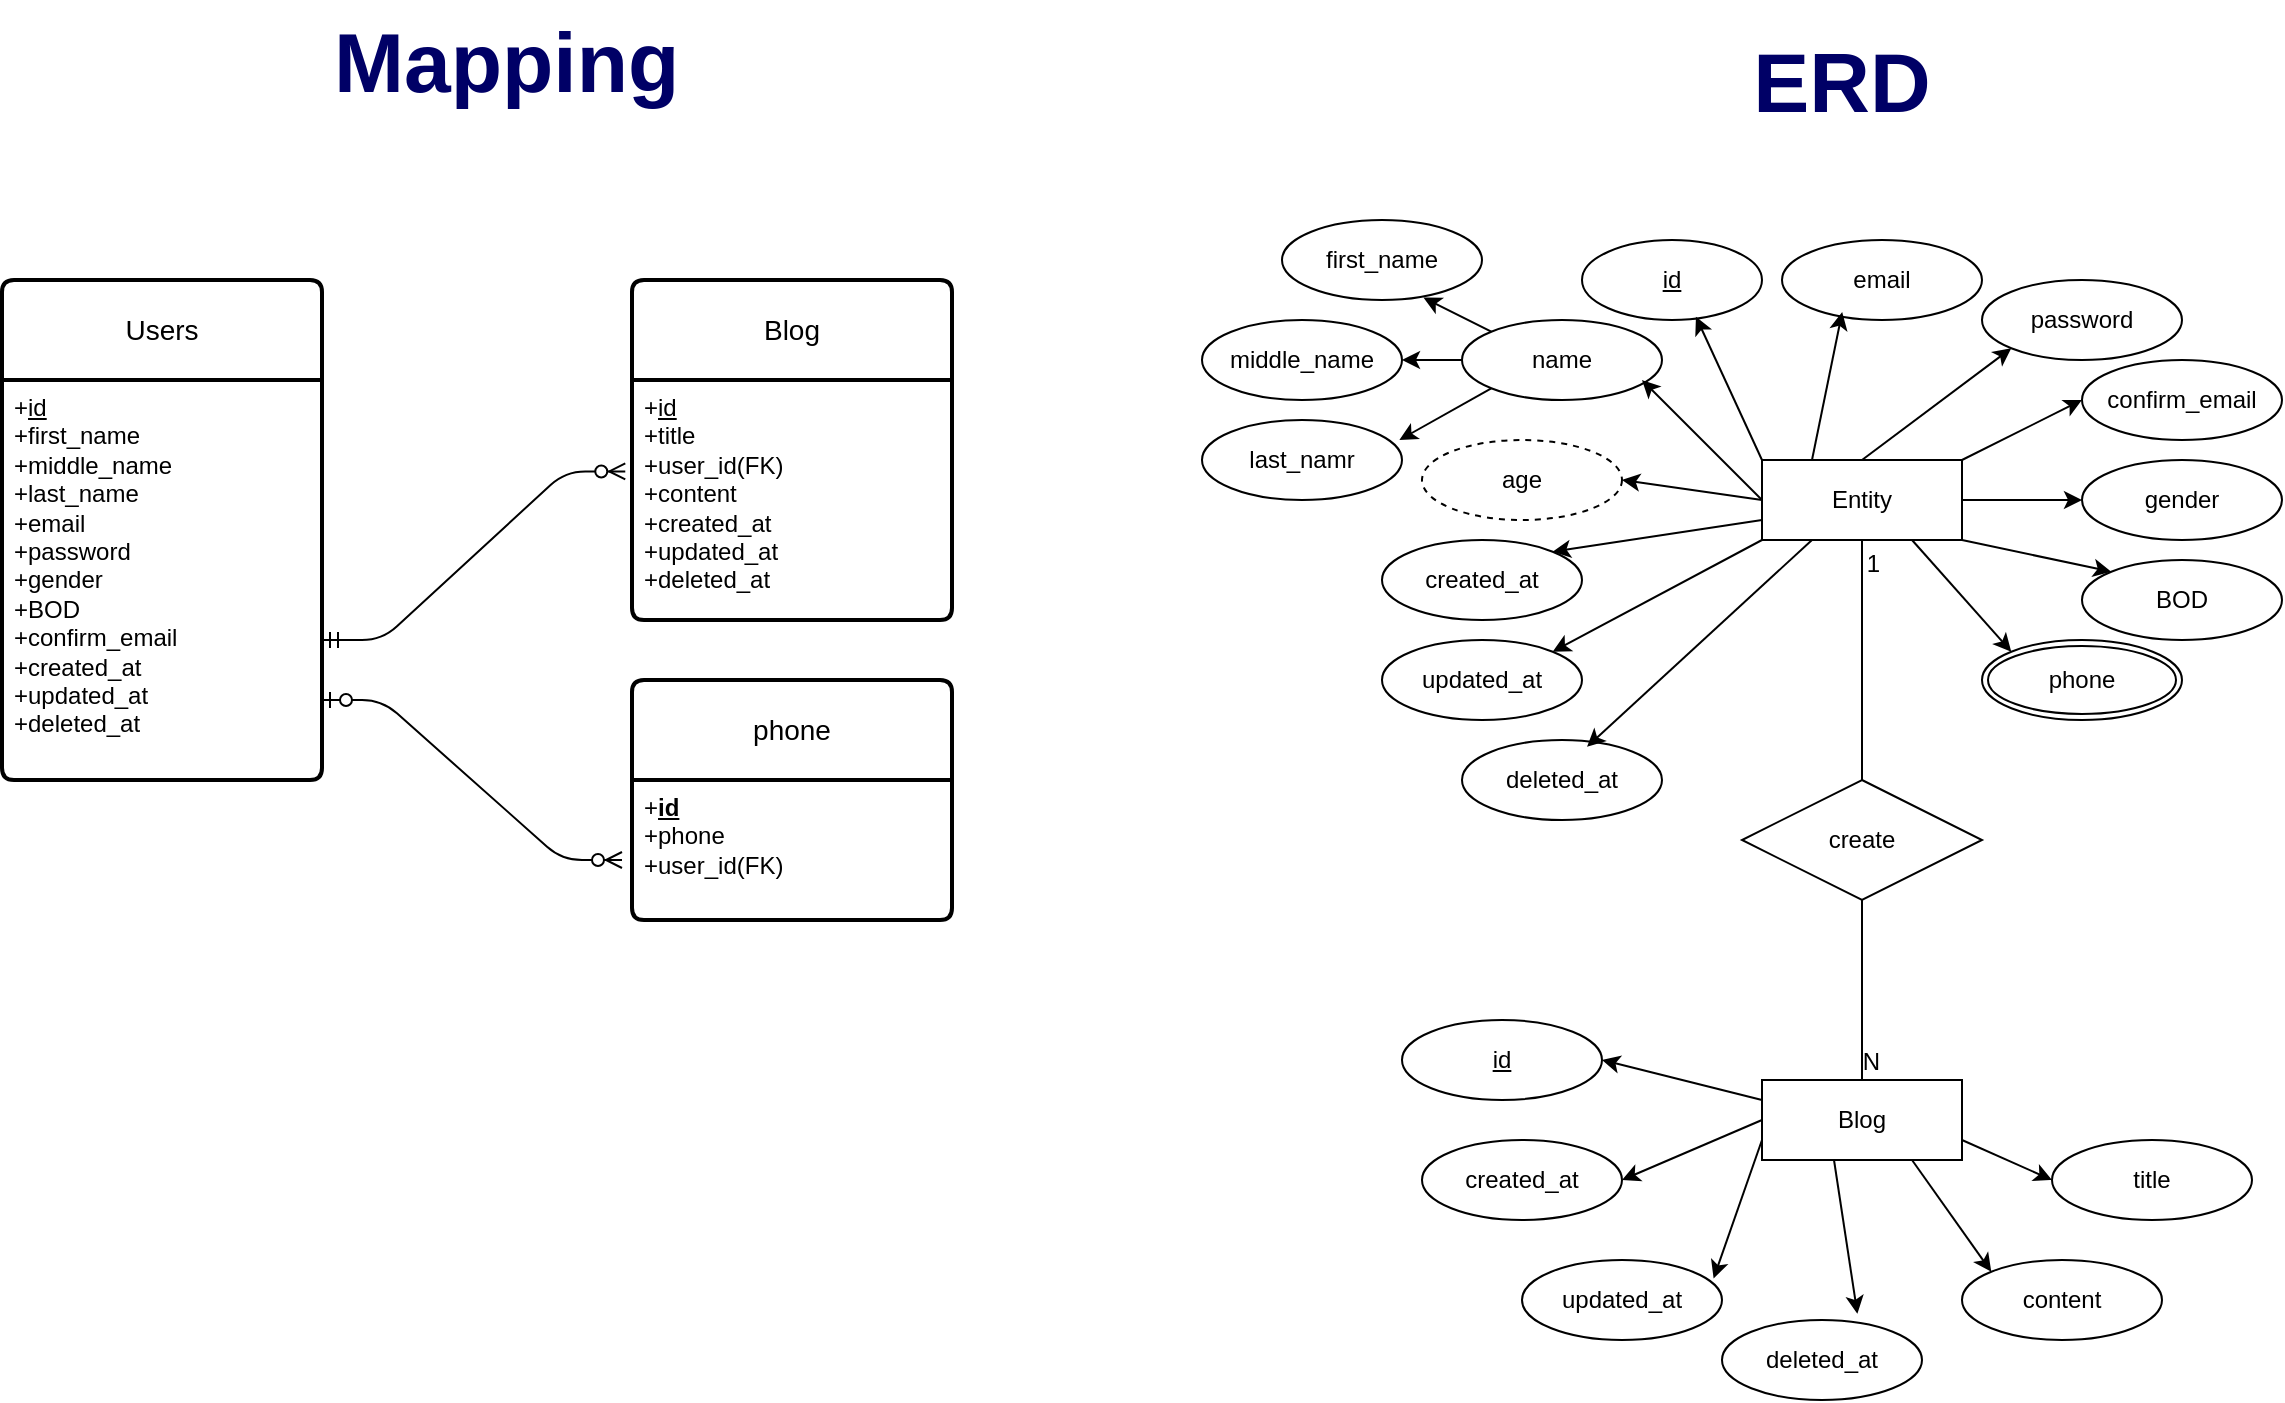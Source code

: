 <mxfile>
    <diagram id="EyNlNP3jK2bluqB4ibUd" name="Page-1">
        <mxGraphModel dx="2344" dy="1740" grid="1" gridSize="10" guides="1" tooltips="1" connect="1" arrows="1" fold="1" page="1" pageScale="1" pageWidth="850" pageHeight="1100" math="0" shadow="0">
            <root>
                <mxCell id="0"/>
                <mxCell id="1" parent="0"/>
                <mxCell id="9" style="edgeStyle=none;html=1;exitX=0.5;exitY=0;exitDx=0;exitDy=0;entryX=0;entryY=1;entryDx=0;entryDy=0;" parent="1" source="2" target="8" edge="1">
                    <mxGeometry relative="1" as="geometry"/>
                </mxCell>
                <mxCell id="11" style="edgeStyle=none;html=1;exitX=1;exitY=0;exitDx=0;exitDy=0;entryX=0;entryY=0.5;entryDx=0;entryDy=0;" parent="1" source="2" target="10" edge="1">
                    <mxGeometry relative="1" as="geometry"/>
                </mxCell>
                <mxCell id="13" style="edgeStyle=none;html=1;exitX=1;exitY=0.5;exitDx=0;exitDy=0;entryX=0;entryY=0.5;entryDx=0;entryDy=0;" parent="1" source="2" target="12" edge="1">
                    <mxGeometry relative="1" as="geometry"/>
                </mxCell>
                <mxCell id="29" style="edgeStyle=none;html=1;exitX=0;exitY=0.5;exitDx=0;exitDy=0;entryX=1;entryY=0.5;entryDx=0;entryDy=0;" parent="1" source="2" target="28" edge="1">
                    <mxGeometry relative="1" as="geometry"/>
                </mxCell>
                <mxCell id="31" style="edgeStyle=none;html=1;exitX=0;exitY=0.75;exitDx=0;exitDy=0;entryX=1;entryY=0;entryDx=0;entryDy=0;" parent="1" source="2" target="30" edge="1">
                    <mxGeometry relative="1" as="geometry"/>
                </mxCell>
                <mxCell id="33" style="edgeStyle=none;html=1;exitX=0;exitY=1;exitDx=0;exitDy=0;entryX=1;entryY=0;entryDx=0;entryDy=0;" parent="1" source="2" target="32" edge="1">
                    <mxGeometry relative="1" as="geometry"/>
                </mxCell>
                <mxCell id="2" value="Users" style="rounded=1;arcSize=10;whiteSpace=wrap;html=1;align=center;" parent="1" vertex="1">
                    <mxGeometry x="180" y="130" width="100" height="40" as="geometry"/>
                </mxCell>
                <mxCell id="3" value="id" style="ellipse;whiteSpace=wrap;html=1;align=center;fontStyle=4;" parent="1" vertex="1">
                    <mxGeometry x="90" y="20" width="90" height="40" as="geometry"/>
                </mxCell>
                <mxCell id="5" style="edgeStyle=none;html=1;exitX=0;exitY=0;exitDx=0;exitDy=0;entryX=0.633;entryY=0.959;entryDx=0;entryDy=0;entryPerimeter=0;" parent="1" source="2" target="3" edge="1">
                    <mxGeometry relative="1" as="geometry"/>
                </mxCell>
                <mxCell id="6" value="email" style="ellipse;whiteSpace=wrap;html=1;align=center;" parent="1" vertex="1">
                    <mxGeometry x="190" y="20" width="100" height="40" as="geometry"/>
                </mxCell>
                <mxCell id="7" style="edgeStyle=none;html=1;exitX=0.25;exitY=0;exitDx=0;exitDy=0;entryX=0.301;entryY=0.901;entryDx=0;entryDy=0;entryPerimeter=0;" parent="1" source="2" target="6" edge="1">
                    <mxGeometry relative="1" as="geometry"/>
                </mxCell>
                <mxCell id="8" value="password" style="ellipse;whiteSpace=wrap;html=1;align=center;" parent="1" vertex="1">
                    <mxGeometry x="290" y="40" width="100" height="40" as="geometry"/>
                </mxCell>
                <mxCell id="10" value="confirm_email" style="ellipse;whiteSpace=wrap;html=1;align=center;" parent="1" vertex="1">
                    <mxGeometry x="340" y="80" width="100" height="40" as="geometry"/>
                </mxCell>
                <mxCell id="12" value="gender" style="ellipse;whiteSpace=wrap;html=1;align=center;" parent="1" vertex="1">
                    <mxGeometry x="340" y="130" width="100" height="40" as="geometry"/>
                </mxCell>
                <mxCell id="14" value="BOD" style="ellipse;whiteSpace=wrap;html=1;align=center;" parent="1" vertex="1">
                    <mxGeometry x="340" y="180" width="100" height="40" as="geometry"/>
                </mxCell>
                <mxCell id="15" style="edgeStyle=none;html=1;exitX=1;exitY=1;exitDx=0;exitDy=0;entryX=0;entryY=0;entryDx=0;entryDy=0;" parent="1" source="2" target="14" edge="1">
                    <mxGeometry relative="1" as="geometry"/>
                </mxCell>
                <mxCell id="22" style="edgeStyle=none;html=1;exitX=0;exitY=0.5;exitDx=0;exitDy=0;entryX=1;entryY=0.5;entryDx=0;entryDy=0;" parent="1" source="16" target="21" edge="1">
                    <mxGeometry relative="1" as="geometry"/>
                </mxCell>
                <mxCell id="16" value="name" style="ellipse;whiteSpace=wrap;html=1;align=center;" parent="1" vertex="1">
                    <mxGeometry x="30" y="60" width="100" height="40" as="geometry"/>
                </mxCell>
                <mxCell id="17" style="edgeStyle=none;html=1;exitX=0;exitY=0.5;exitDx=0;exitDy=0;" parent="1" source="2" edge="1">
                    <mxGeometry relative="1" as="geometry">
                        <mxPoint x="120" y="90" as="targetPoint"/>
                    </mxGeometry>
                </mxCell>
                <mxCell id="19" value="first_name" style="ellipse;whiteSpace=wrap;html=1;align=center;" parent="1" vertex="1">
                    <mxGeometry x="-60" y="10" width="100" height="40" as="geometry"/>
                </mxCell>
                <mxCell id="20" style="edgeStyle=none;html=1;exitX=0;exitY=0;exitDx=0;exitDy=0;entryX=0.707;entryY=0.97;entryDx=0;entryDy=0;entryPerimeter=0;" parent="1" source="16" target="19" edge="1">
                    <mxGeometry relative="1" as="geometry"/>
                </mxCell>
                <mxCell id="21" value="middle_name" style="ellipse;whiteSpace=wrap;html=1;align=center;" parent="1" vertex="1">
                    <mxGeometry x="-100" y="60" width="100" height="40" as="geometry"/>
                </mxCell>
                <mxCell id="23" value="last_namr" style="ellipse;whiteSpace=wrap;html=1;align=center;" parent="1" vertex="1">
                    <mxGeometry x="-100" y="110" width="100" height="40" as="geometry"/>
                </mxCell>
                <mxCell id="24" style="edgeStyle=none;html=1;exitX=0;exitY=1;exitDx=0;exitDy=0;entryX=0.987;entryY=0.25;entryDx=0;entryDy=0;entryPerimeter=0;" parent="1" source="16" target="23" edge="1">
                    <mxGeometry relative="1" as="geometry"/>
                </mxCell>
                <mxCell id="26" value="phone" style="ellipse;shape=doubleEllipse;margin=3;whiteSpace=wrap;html=1;align=center;" parent="1" vertex="1">
                    <mxGeometry x="290" y="220" width="100" height="40" as="geometry"/>
                </mxCell>
                <mxCell id="27" style="edgeStyle=none;html=1;exitX=0.75;exitY=1;exitDx=0;exitDy=0;entryX=0;entryY=0;entryDx=0;entryDy=0;" parent="1" source="2" target="26" edge="1">
                    <mxGeometry relative="1" as="geometry">
                        <mxPoint x="291" y="220" as="targetPoint"/>
                    </mxGeometry>
                </mxCell>
                <mxCell id="28" value="age" style="ellipse;whiteSpace=wrap;html=1;align=center;dashed=1;" parent="1" vertex="1">
                    <mxGeometry x="10" y="120" width="100" height="40" as="geometry"/>
                </mxCell>
                <mxCell id="30" value="created_at" style="ellipse;whiteSpace=wrap;html=1;align=center;" parent="1" vertex="1">
                    <mxGeometry x="-10" y="170" width="100" height="40" as="geometry"/>
                </mxCell>
                <mxCell id="32" value="updated_at" style="ellipse;whiteSpace=wrap;html=1;align=center;" parent="1" vertex="1">
                    <mxGeometry x="-10" y="220" width="100" height="40" as="geometry"/>
                </mxCell>
                <mxCell id="34" value="deleted_at" style="ellipse;whiteSpace=wrap;html=1;align=center;" parent="1" vertex="1">
                    <mxGeometry x="30" y="270" width="100" height="40" as="geometry"/>
                </mxCell>
                <mxCell id="35" style="edgeStyle=none;html=1;exitX=0.25;exitY=1;exitDx=0;exitDy=0;entryX=0.625;entryY=0.085;entryDx=0;entryDy=0;entryPerimeter=0;" parent="1" source="2" target="34" edge="1">
                    <mxGeometry relative="1" as="geometry"/>
                </mxCell>
                <mxCell id="36" value="Entity" style="whiteSpace=wrap;html=1;align=center;" parent="1" vertex="1">
                    <mxGeometry x="180" y="130" width="100" height="40" as="geometry"/>
                </mxCell>
                <mxCell id="44" style="edgeStyle=none;html=1;exitX=0;exitY=0.5;exitDx=0;exitDy=0;entryX=1;entryY=0.5;entryDx=0;entryDy=0;" parent="1" source="37" target="41" edge="1">
                    <mxGeometry relative="1" as="geometry"/>
                </mxCell>
                <mxCell id="47" style="edgeStyle=none;html=1;exitX=0;exitY=0.25;exitDx=0;exitDy=0;entryX=1;entryY=0.5;entryDx=0;entryDy=0;" parent="1" source="37" target="38" edge="1">
                    <mxGeometry relative="1" as="geometry"/>
                </mxCell>
                <mxCell id="51" style="edgeStyle=none;html=1;exitX=1;exitY=0.75;exitDx=0;exitDy=0;entryX=0;entryY=0.5;entryDx=0;entryDy=0;" parent="1" source="37" target="50" edge="1">
                    <mxGeometry relative="1" as="geometry"/>
                </mxCell>
                <mxCell id="37" value="Blog" style="whiteSpace=wrap;html=1;align=center;" parent="1" vertex="1">
                    <mxGeometry x="180" y="440" width="100" height="40" as="geometry"/>
                </mxCell>
                <mxCell id="38" value="id" style="ellipse;whiteSpace=wrap;html=1;align=center;fontStyle=4;" parent="1" vertex="1">
                    <mxGeometry y="410" width="100" height="40" as="geometry"/>
                </mxCell>
                <mxCell id="41" value="created_at" style="ellipse;whiteSpace=wrap;html=1;align=center;" parent="1" vertex="1">
                    <mxGeometry x="10" y="470" width="100" height="40" as="geometry"/>
                </mxCell>
                <mxCell id="42" value="updated_at" style="ellipse;whiteSpace=wrap;html=1;align=center;" parent="1" vertex="1">
                    <mxGeometry x="60" y="530" width="100" height="40" as="geometry"/>
                </mxCell>
                <mxCell id="43" value="deleted_at" style="ellipse;whiteSpace=wrap;html=1;align=center;" parent="1" vertex="1">
                    <mxGeometry x="160" y="560" width="100" height="40" as="geometry"/>
                </mxCell>
                <mxCell id="45" style="edgeStyle=none;html=1;exitX=0;exitY=0.75;exitDx=0;exitDy=0;entryX=0.958;entryY=0.23;entryDx=0;entryDy=0;entryPerimeter=0;" parent="1" source="37" target="42" edge="1">
                    <mxGeometry relative="1" as="geometry"/>
                </mxCell>
                <mxCell id="46" style="edgeStyle=none;html=1;exitX=0;exitY=1;exitDx=0;exitDy=0;entryX=0.677;entryY=-0.078;entryDx=0;entryDy=0;entryPerimeter=0;" parent="1" target="43" edge="1">
                    <mxGeometry relative="1" as="geometry">
                        <mxPoint x="216.0" y="480" as="sourcePoint"/>
                        <mxPoint x="160" y="540" as="targetPoint"/>
                    </mxGeometry>
                </mxCell>
                <mxCell id="48" value="content" style="ellipse;whiteSpace=wrap;html=1;align=center;" parent="1" vertex="1">
                    <mxGeometry x="280" y="530" width="100" height="40" as="geometry"/>
                </mxCell>
                <mxCell id="49" style="edgeStyle=none;html=1;exitX=0.75;exitY=1;exitDx=0;exitDy=0;entryX=0;entryY=0;entryDx=0;entryDy=0;" parent="1" source="37" target="48" edge="1">
                    <mxGeometry relative="1" as="geometry"/>
                </mxCell>
                <mxCell id="50" value="title" style="ellipse;whiteSpace=wrap;html=1;align=center;" parent="1" vertex="1">
                    <mxGeometry x="325" y="470" width="100" height="40" as="geometry"/>
                </mxCell>
                <mxCell id="53" value="" style="endArrow=none;html=1;rounded=0;entryX=0.5;entryY=1;entryDx=0;entryDy=0;" parent="1" source="52" target="36" edge="1">
                    <mxGeometry relative="1" as="geometry">
                        <mxPoint x="230" y="310" as="sourcePoint"/>
                        <mxPoint x="390" y="310" as="targetPoint"/>
                    </mxGeometry>
                </mxCell>
                <mxCell id="54" value="1" style="resizable=0;html=1;whiteSpace=wrap;align=right;verticalAlign=bottom;" parent="53" connectable="0" vertex="1">
                    <mxGeometry x="1" relative="1" as="geometry">
                        <mxPoint x="10" y="20" as="offset"/>
                    </mxGeometry>
                </mxCell>
                <mxCell id="55" value="" style="endArrow=none;html=1;rounded=0;entryX=0.5;entryY=1;entryDx=0;entryDy=0;" parent="1" target="52" edge="1">
                    <mxGeometry relative="1" as="geometry">
                        <mxPoint x="230" y="310" as="sourcePoint"/>
                        <mxPoint x="230" y="170" as="targetPoint"/>
                    </mxGeometry>
                </mxCell>
                <mxCell id="52" value="create" style="shape=rhombus;perimeter=rhombusPerimeter;whiteSpace=wrap;html=1;align=center;" parent="1" vertex="1">
                    <mxGeometry x="170" y="290" width="120" height="60" as="geometry"/>
                </mxCell>
                <mxCell id="57" value="" style="endArrow=none;html=1;rounded=0;entryX=0.5;entryY=0;entryDx=0;entryDy=0;" parent="1" target="37" edge="1">
                    <mxGeometry relative="1" as="geometry">
                        <mxPoint x="230" y="350" as="sourcePoint"/>
                        <mxPoint x="390" y="350" as="targetPoint"/>
                    </mxGeometry>
                </mxCell>
                <mxCell id="58" value="N" style="resizable=0;html=1;whiteSpace=wrap;align=right;verticalAlign=bottom;" parent="57" connectable="0" vertex="1">
                    <mxGeometry x="1" relative="1" as="geometry">
                        <mxPoint x="10" y="-1" as="offset"/>
                    </mxGeometry>
                </mxCell>
                <mxCell id="63" value="ERD" style="text;spacingLeft=4;spacingRight=4;overflow=hidden;rotatable=0;points=[[0,0.5],[1,0.5]];portConstraint=eastwest;fontSize=42;whiteSpace=wrap;html=1;fontStyle=1;fontColor=#000066;align=center;" parent="1" vertex="1">
                    <mxGeometry x="115" y="-90" width="210" height="60" as="geometry"/>
                </mxCell>
                <mxCell id="65" value="Users" style="swimlane;childLayout=stackLayout;horizontal=1;startSize=50;horizontalStack=0;rounded=1;fontSize=14;fontStyle=0;strokeWidth=2;resizeParent=0;resizeLast=1;shadow=0;dashed=0;align=center;arcSize=4;whiteSpace=wrap;html=1;" parent="1" vertex="1">
                    <mxGeometry x="-700" y="40" width="160" height="250" as="geometry"/>
                </mxCell>
                <mxCell id="66" value="+&lt;u&gt;id&lt;/u&gt;&lt;br&gt;+first_name&lt;br&gt;+middle_name&lt;div&gt;&lt;span style=&quot;color: rgb(0, 0, 0);&quot;&gt;+last_name&lt;/span&gt;&lt;br&gt;&lt;span style=&quot;color: rgb(0, 0, 0);&quot;&gt;+email&lt;/span&gt;&lt;/div&gt;&lt;div&gt;&lt;span style=&quot;color: rgb(0, 0, 0);&quot;&gt;&lt;span style=&quot;color: rgb(0, 0, 0);&quot;&gt;+password&lt;/span&gt;&lt;/span&gt;&lt;/div&gt;&lt;div&gt;&lt;span style=&quot;color: rgb(0, 0, 0);&quot;&gt;&lt;span style=&quot;color: rgb(0, 0, 0);&quot;&gt;+gender&lt;/span&gt;&lt;/span&gt;&lt;/div&gt;&lt;div&gt;&lt;span style=&quot;color: rgb(0, 0, 0);&quot;&gt;&lt;span style=&quot;color: rgb(0, 0, 0);&quot;&gt;+BOD&lt;/span&gt;&lt;span style=&quot;color: rgb(0, 0, 0);&quot;&gt;&lt;/span&gt;&lt;/span&gt;&lt;/div&gt;&lt;div&gt;&lt;span style=&quot;color: rgb(0, 0, 0);&quot;&gt;&lt;span style=&quot;color: rgb(0, 0, 0);&quot;&gt;+confirm_email&lt;/span&gt;&lt;span style=&quot;color: rgb(0, 0, 0);&quot;&gt;&lt;/span&gt;&lt;/span&gt;&lt;/div&gt;&lt;div&gt;&lt;span style=&quot;color: rgb(0, 0, 0);&quot;&gt;&lt;span style=&quot;color: rgb(0, 0, 0);&quot;&gt;+created_at&lt;/span&gt;&lt;span style=&quot;color: rgb(0, 0, 0);&quot;&gt;&lt;/span&gt;&lt;/span&gt;&lt;/div&gt;&lt;div&gt;&lt;span style=&quot;color: rgb(0, 0, 0);&quot;&gt;&lt;span style=&quot;color: rgb(0, 0, 0);&quot;&gt;+updated_at&lt;/span&gt;&lt;span style=&quot;color: rgb(0, 0, 0);&quot;&gt;&lt;/span&gt;&lt;/span&gt;&lt;/div&gt;&lt;div&gt;&lt;span style=&quot;color: rgb(0, 0, 0);&quot;&gt;&lt;span style=&quot;color: rgb(0, 0, 0);&quot;&gt;&lt;span style=&quot;color: rgb(0, 0, 0);&quot;&gt;+deleted_at&lt;/span&gt;&lt;/span&gt;&lt;/span&gt;&lt;/div&gt;&lt;div&gt;&lt;span style=&quot;color: rgb(0, 0, 0);&quot;&gt;&lt;span style=&quot;color: rgb(0, 0, 0);&quot;&gt;&lt;br&gt;&lt;/span&gt;&lt;/span&gt;&lt;/div&gt;" style="align=left;strokeColor=none;fillColor=none;spacingLeft=4;fontSize=12;verticalAlign=top;resizable=0;rotatable=0;part=1;html=1;" parent="65" vertex="1">
                    <mxGeometry y="50" width="160" height="200" as="geometry"/>
                </mxCell>
                <mxCell id="72" value="phone" style="swimlane;childLayout=stackLayout;horizontal=1;startSize=50;horizontalStack=0;rounded=1;fontSize=14;fontStyle=0;strokeWidth=2;resizeParent=0;resizeLast=1;shadow=0;dashed=0;align=center;arcSize=4;whiteSpace=wrap;html=1;" parent="1" vertex="1">
                    <mxGeometry x="-385" y="240" width="160" height="120" as="geometry"/>
                </mxCell>
                <mxCell id="73" value="+&lt;b&gt;&lt;u&gt;id&lt;/u&gt;&lt;/b&gt;&lt;div&gt;+phone&lt;br&gt;+user_id(FK)&lt;/div&gt;" style="align=left;strokeColor=none;fillColor=none;spacingLeft=4;fontSize=12;verticalAlign=top;resizable=0;rotatable=0;part=1;html=1;" parent="72" vertex="1">
                    <mxGeometry y="50" width="160" height="70" as="geometry"/>
                </mxCell>
                <mxCell id="74" value="Blog" style="swimlane;childLayout=stackLayout;horizontal=1;startSize=50;horizontalStack=0;rounded=1;fontSize=14;fontStyle=0;strokeWidth=2;resizeParent=0;resizeLast=1;shadow=0;dashed=0;align=center;arcSize=4;whiteSpace=wrap;html=1;" parent="1" vertex="1">
                    <mxGeometry x="-385" y="40" width="160" height="170" as="geometry"/>
                </mxCell>
                <mxCell id="75" value="+&lt;u&gt;id&lt;/u&gt;&lt;br&gt;+title&lt;div&gt;&lt;span style=&quot;color: rgb(0, 0, 0);&quot;&gt;+&lt;/span&gt;&lt;span style=&quot;background-color: transparent; color: rgb(0, 0, 0);&quot;&gt;user_id(FK)&lt;/span&gt;&lt;font color=&quot;#000000&quot;&gt;&lt;br&gt;&lt;/font&gt;+&lt;font style=&quot;color: rgb(0, 0, 0);&quot;&gt;content&lt;/font&gt;&lt;div&gt;&lt;div&gt;&lt;span style=&quot;color: rgb(0, 0, 0);&quot;&gt;&lt;span style=&quot;color: rgb(0, 0, 0);&quot;&gt;+created_at&lt;/span&gt;&lt;span style=&quot;color: rgb(0, 0, 0);&quot;&gt;&lt;/span&gt;&lt;/span&gt;&lt;/div&gt;&lt;div&gt;&lt;span style=&quot;color: rgb(0, 0, 0);&quot;&gt;&lt;span style=&quot;color: rgb(0, 0, 0);&quot;&gt;+updated_at&lt;/span&gt;&lt;span style=&quot;color: rgb(0, 0, 0);&quot;&gt;&lt;/span&gt;&lt;/span&gt;&lt;/div&gt;&lt;div&gt;&lt;span style=&quot;color: rgb(0, 0, 0);&quot;&gt;+deleted_at&lt;/span&gt;&lt;/div&gt;&lt;/div&gt;&lt;/div&gt;" style="align=left;strokeColor=none;fillColor=none;spacingLeft=4;fontSize=12;verticalAlign=top;resizable=0;rotatable=0;part=1;html=1;" parent="74" vertex="1">
                    <mxGeometry y="50" width="160" height="120" as="geometry"/>
                </mxCell>
                <mxCell id="78" value="" style="edgeStyle=entityRelationEdgeStyle;fontSize=12;html=1;endArrow=ERzeroToMany;startArrow=ERmandOne;entryX=-0.021;entryY=0.381;entryDx=0;entryDy=0;entryPerimeter=0;" parent="1" target="75" edge="1">
                    <mxGeometry width="100" height="100" relative="1" as="geometry">
                        <mxPoint x="-540" y="220" as="sourcePoint"/>
                        <mxPoint x="-440" y="120" as="targetPoint"/>
                    </mxGeometry>
                </mxCell>
                <mxCell id="79" value="" style="edgeStyle=entityRelationEdgeStyle;fontSize=12;html=1;endArrow=ERzeroToMany;startArrow=ERzeroToOne;" parent="1" edge="1">
                    <mxGeometry width="100" height="100" relative="1" as="geometry">
                        <mxPoint x="-540" y="250" as="sourcePoint"/>
                        <mxPoint x="-390" y="330" as="targetPoint"/>
                    </mxGeometry>
                </mxCell>
                <mxCell id="80" value="&lt;span style=&quot;color: rgb(0, 0, 102); font-size: 42px; font-weight: 700; text-align: center;&quot;&gt;Mapping&lt;/span&gt;" style="text;strokeColor=none;fillColor=none;spacingLeft=4;spacingRight=4;overflow=hidden;rotatable=0;points=[[0,0.5],[1,0.5]];portConstraint=eastwest;fontSize=12;whiteSpace=wrap;html=1;" parent="1" vertex="1">
                    <mxGeometry x="-540" y="-100" width="190" height="60" as="geometry"/>
                </mxCell>
            </root>
        </mxGraphModel>
    </diagram>
</mxfile>